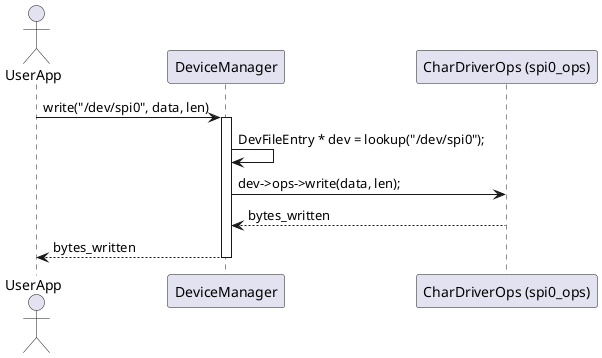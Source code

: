 @startuml
actor UserApp as UA
participant "DeviceManager" as DM
participant "CharDriverOps (spi0_ops)" as Ops

UA -> DM : write("/dev/spi0", data, len)
activate DM

DM -> DM : DevFileEntry * dev = lookup("/dev/spi0");
DM -> Ops : dev->ops->write(data, len);
Ops --> DM : bytes_written
DM --> UA : bytes_written
deactivate DM
@enduml

